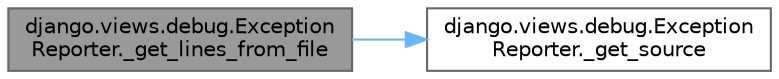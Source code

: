 digraph "django.views.debug.ExceptionReporter._get_lines_from_file"
{
 // LATEX_PDF_SIZE
  bgcolor="transparent";
  edge [fontname=Helvetica,fontsize=10,labelfontname=Helvetica,labelfontsize=10];
  node [fontname=Helvetica,fontsize=10,shape=box,height=0.2,width=0.4];
  rankdir="LR";
  Node1 [id="Node000001",label="django.views.debug.Exception\lReporter._get_lines_from_file",height=0.2,width=0.4,color="gray40", fillcolor="grey60", style="filled", fontcolor="black",tooltip=" "];
  Node1 -> Node2 [id="edge1_Node000001_Node000002",color="steelblue1",style="solid",tooltip=" "];
  Node2 [id="Node000002",label="django.views.debug.Exception\lReporter._get_source",height=0.2,width=0.4,color="grey40", fillcolor="white", style="filled",URL="$classdjango_1_1views_1_1debug_1_1_exception_reporter.html#a5f18ebe20123a4f8e3426c9704d15fce",tooltip=" "];
}
